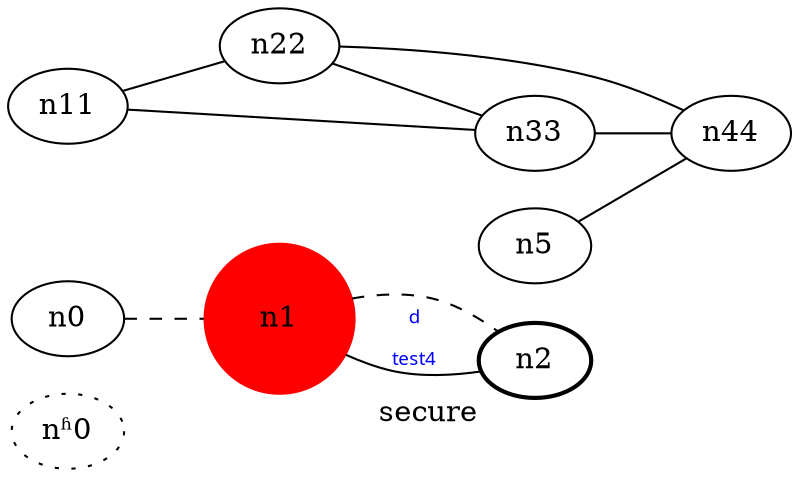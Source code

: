 graph test4 {
	rankdir=LR;
	fontcolor=blue; /* c0; c1; c0 -- c1 */
	nʱ0 [style=dotted, fillcolor="#123456"]; // c2; c3; c2 -- c3
	n1 [height=1, width=1, color=red, style=filled];
	n2 [style=bold, xlabel="secure"];
	n0 -- n1 -- n2[style=dashed];
	n1 -- n2 [fontname="comic sans", label="d\n\l\G", fontcolor=blue, fontsize=9];
	n11 -- n22;
	n11 -- n33;
	n5 -- n44;
	n22 -- n33;
	n22 -- n44;
	n33 -- n44;
}
